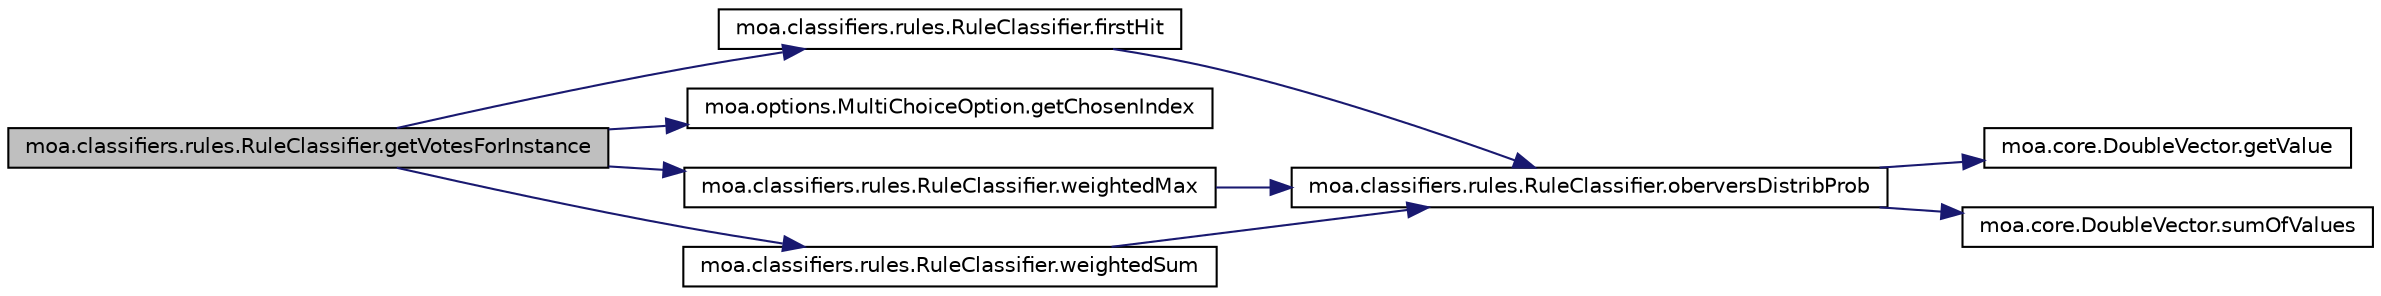digraph G
{
  edge [fontname="Helvetica",fontsize="10",labelfontname="Helvetica",labelfontsize="10"];
  node [fontname="Helvetica",fontsize="10",shape=record];
  rankdir=LR;
  Node1 [label="moa.classifiers.rules.RuleClassifier.getVotesForInstance",height=0.2,width=0.4,color="black", fillcolor="grey75", style="filled" fontcolor="black"];
  Node1 -> Node2 [color="midnightblue",fontsize="10",style="solid",fontname="Helvetica"];
  Node2 [label="moa.classifiers.rules.RuleClassifier.firstHit",height=0.2,width=0.4,color="black", fillcolor="white", style="filled",URL="$classmoa_1_1classifiers_1_1rules_1_1RuleClassifier.html#a22d79b4b26dc82aec309e36b22885e7e"];
  Node2 -> Node3 [color="midnightblue",fontsize="10",style="solid",fontname="Helvetica"];
  Node3 [label="moa.classifiers.rules.RuleClassifier.oberversDistribProb",height=0.2,width=0.4,color="black", fillcolor="white", style="filled",URL="$classmoa_1_1classifiers_1_1rules_1_1RuleClassifier.html#a654de0e7e971f024064bba8ae9e2d675"];
  Node3 -> Node4 [color="midnightblue",fontsize="10",style="solid",fontname="Helvetica"];
  Node4 [label="moa.core.DoubleVector.getValue",height=0.2,width=0.4,color="black", fillcolor="white", style="filled",URL="$classmoa_1_1core_1_1DoubleVector.html#a0a22580b229225823e9b11ed9d35104a"];
  Node3 -> Node5 [color="midnightblue",fontsize="10",style="solid",fontname="Helvetica"];
  Node5 [label="moa.core.DoubleVector.sumOfValues",height=0.2,width=0.4,color="black", fillcolor="white", style="filled",URL="$classmoa_1_1core_1_1DoubleVector.html#acafa367bb17b33b844486adfa1b2780a"];
  Node1 -> Node6 [color="midnightblue",fontsize="10",style="solid",fontname="Helvetica"];
  Node6 [label="moa.options.MultiChoiceOption.getChosenIndex",height=0.2,width=0.4,color="black", fillcolor="white", style="filled",URL="$classmoa_1_1options_1_1MultiChoiceOption.html#a5272693a1a0a9f89e135673a6d247dda"];
  Node1 -> Node7 [color="midnightblue",fontsize="10",style="solid",fontname="Helvetica"];
  Node7 [label="moa.classifiers.rules.RuleClassifier.weightedMax",height=0.2,width=0.4,color="black", fillcolor="white", style="filled",URL="$classmoa_1_1classifiers_1_1rules_1_1RuleClassifier.html#a3b02afcd12e0dcaaa4181e13d25bd816"];
  Node7 -> Node3 [color="midnightblue",fontsize="10",style="solid",fontname="Helvetica"];
  Node1 -> Node8 [color="midnightblue",fontsize="10",style="solid",fontname="Helvetica"];
  Node8 [label="moa.classifiers.rules.RuleClassifier.weightedSum",height=0.2,width=0.4,color="black", fillcolor="white", style="filled",URL="$classmoa_1_1classifiers_1_1rules_1_1RuleClassifier.html#af45780b0c3c63a2db4e153a9c2cc4485"];
  Node8 -> Node3 [color="midnightblue",fontsize="10",style="solid",fontname="Helvetica"];
}
